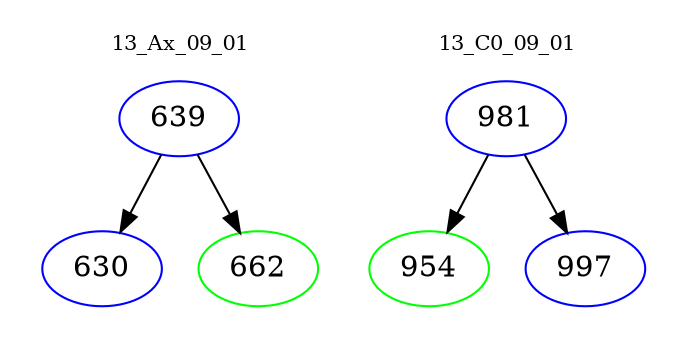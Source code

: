 digraph{
subgraph cluster_0 {
color = white
label = "13_Ax_09_01";
fontsize=10;
T0_639 [label="639", color="blue"]
T0_639 -> T0_630 [color="black"]
T0_630 [label="630", color="blue"]
T0_639 -> T0_662 [color="black"]
T0_662 [label="662", color="green"]
}
subgraph cluster_1 {
color = white
label = "13_C0_09_01";
fontsize=10;
T1_981 [label="981", color="blue"]
T1_981 -> T1_954 [color="black"]
T1_954 [label="954", color="green"]
T1_981 -> T1_997 [color="black"]
T1_997 [label="997", color="blue"]
}
}
